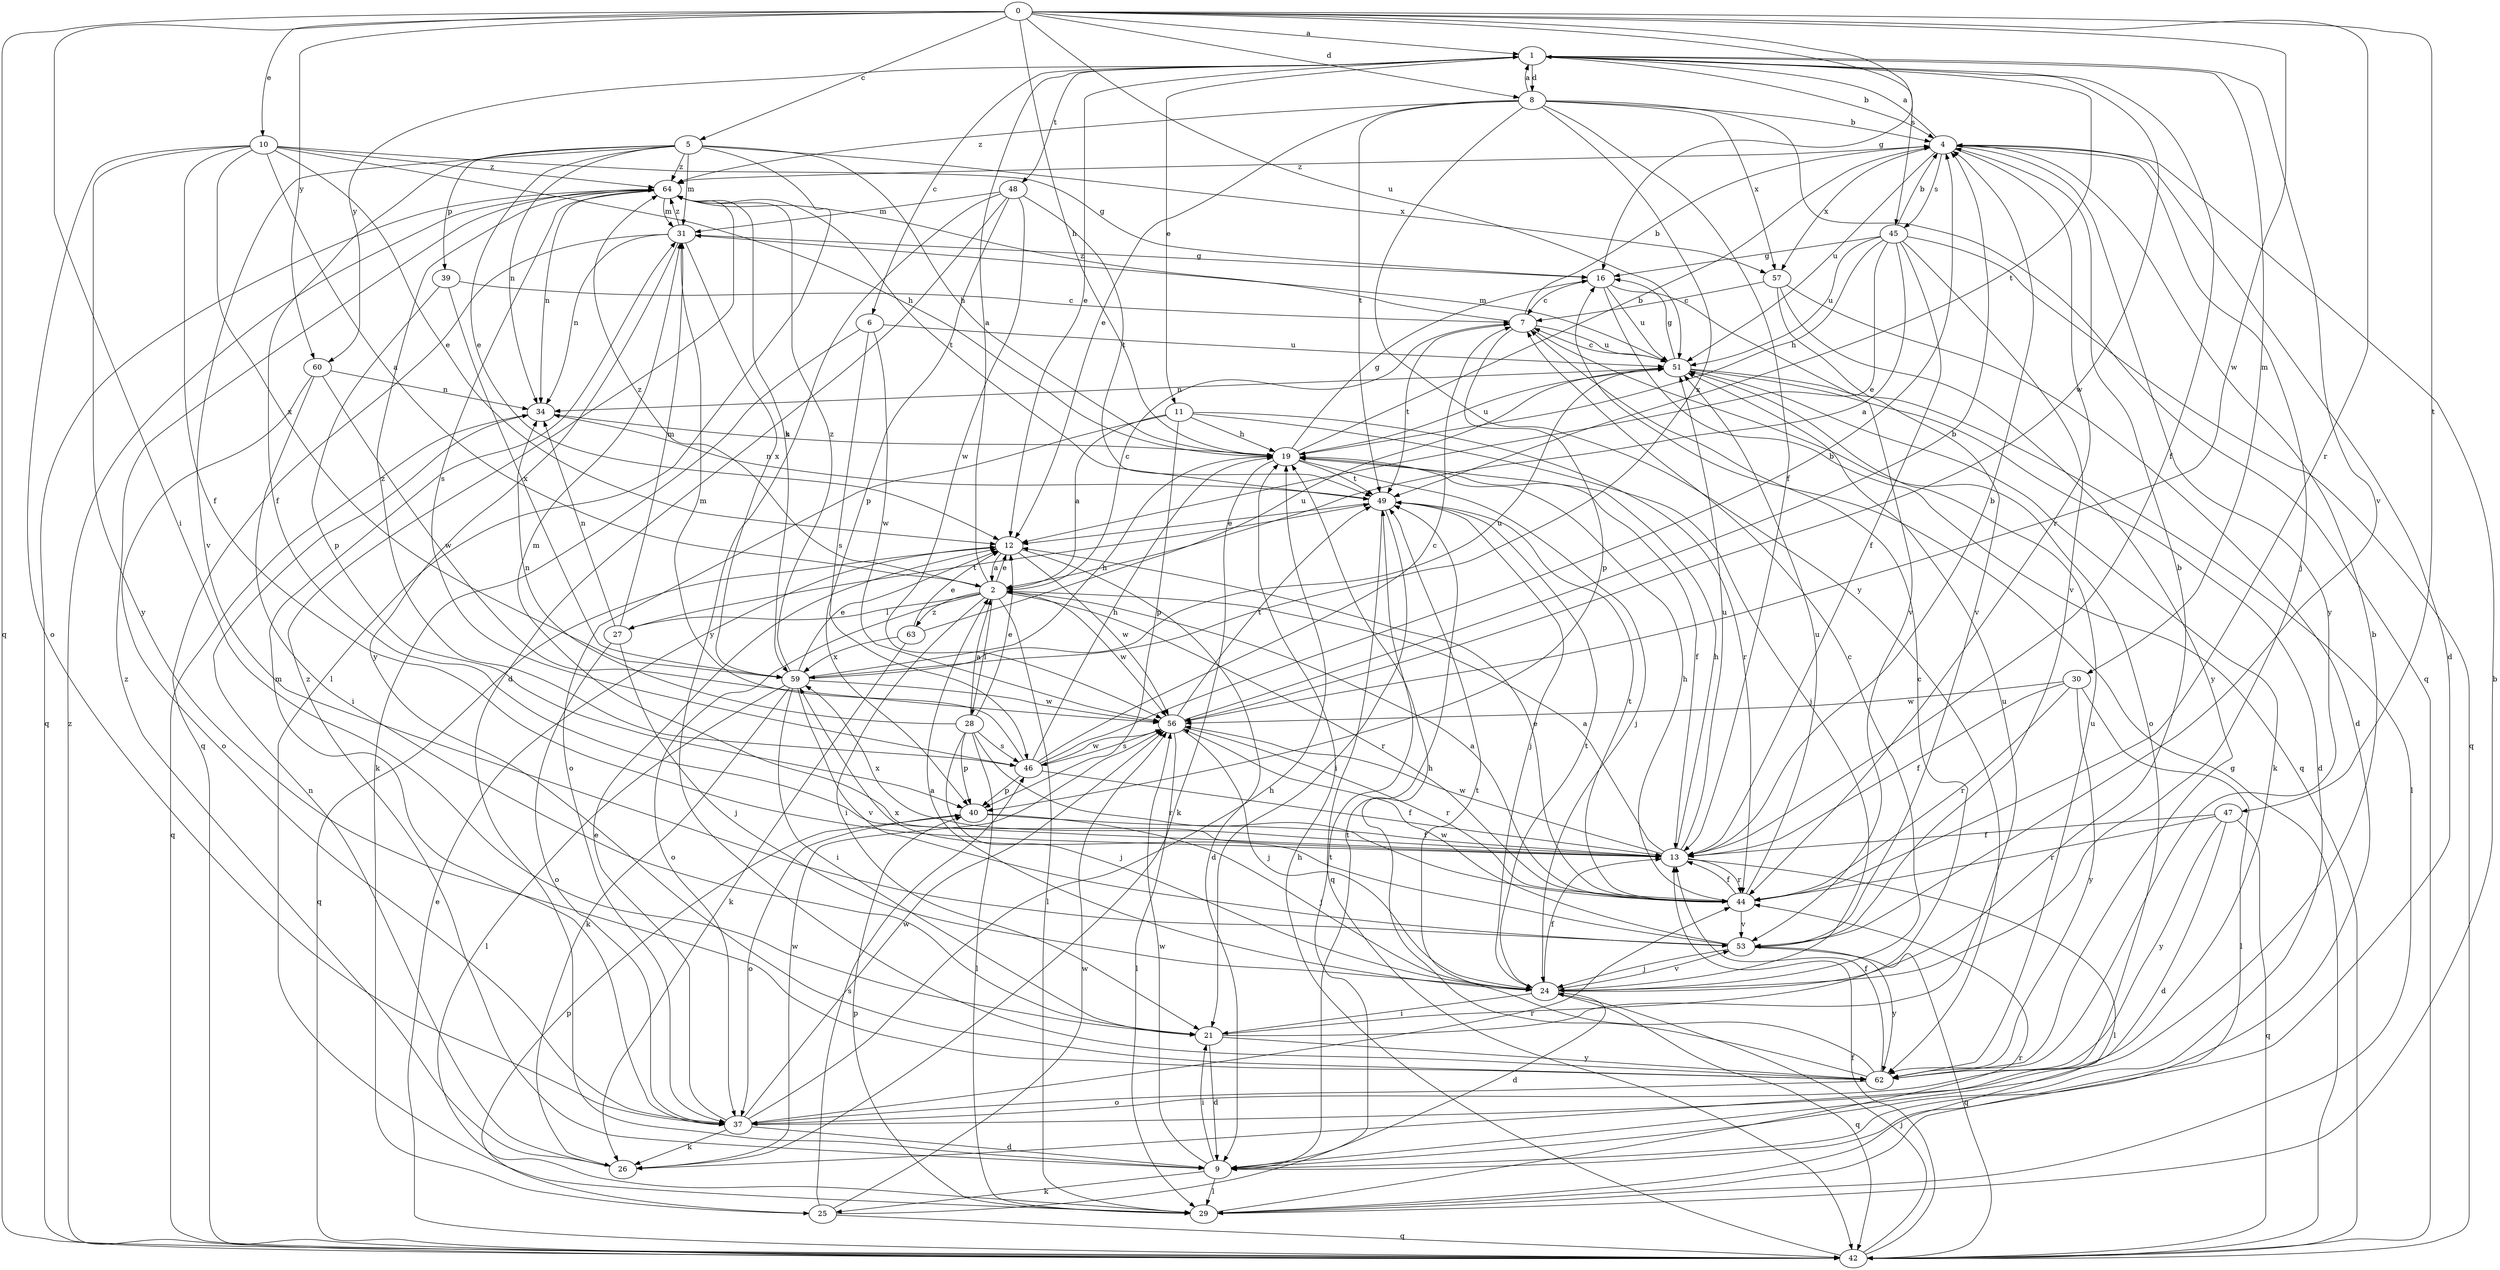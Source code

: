 strict digraph  {
0;
1;
2;
4;
5;
6;
7;
8;
9;
10;
11;
12;
13;
16;
19;
21;
24;
25;
26;
27;
28;
29;
30;
31;
34;
37;
39;
40;
42;
44;
45;
46;
47;
48;
49;
51;
53;
56;
57;
59;
60;
62;
63;
64;
0 -> 1  [label=a];
0 -> 5  [label=c];
0 -> 8  [label=d];
0 -> 10  [label=e];
0 -> 16  [label=g];
0 -> 19  [label=h];
0 -> 21  [label=i];
0 -> 42  [label=q];
0 -> 44  [label=r];
0 -> 45  [label=s];
0 -> 47  [label=t];
0 -> 51  [label=u];
0 -> 56  [label=w];
0 -> 60  [label=y];
1 -> 4  [label=b];
1 -> 6  [label=c];
1 -> 8  [label=d];
1 -> 11  [label=e];
1 -> 12  [label=e];
1 -> 13  [label=f];
1 -> 30  [label=m];
1 -> 48  [label=t];
1 -> 49  [label=t];
1 -> 53  [label=v];
1 -> 56  [label=w];
1 -> 60  [label=y];
2 -> 1  [label=a];
2 -> 7  [label=c];
2 -> 12  [label=e];
2 -> 21  [label=i];
2 -> 27  [label=l];
2 -> 28  [label=l];
2 -> 29  [label=l];
2 -> 37  [label=o];
2 -> 44  [label=r];
2 -> 56  [label=w];
2 -> 63  [label=z];
2 -> 64  [label=z];
4 -> 1  [label=a];
4 -> 9  [label=d];
4 -> 24  [label=j];
4 -> 44  [label=r];
4 -> 45  [label=s];
4 -> 51  [label=u];
4 -> 57  [label=x];
4 -> 62  [label=y];
4 -> 64  [label=z];
5 -> 12  [label=e];
5 -> 13  [label=f];
5 -> 19  [label=h];
5 -> 29  [label=l];
5 -> 31  [label=m];
5 -> 34  [label=n];
5 -> 39  [label=p];
5 -> 53  [label=v];
5 -> 57  [label=x];
5 -> 64  [label=z];
6 -> 25  [label=k];
6 -> 46  [label=s];
6 -> 51  [label=u];
6 -> 56  [label=w];
7 -> 4  [label=b];
7 -> 37  [label=o];
7 -> 40  [label=p];
7 -> 49  [label=t];
7 -> 51  [label=u];
7 -> 64  [label=z];
8 -> 1  [label=a];
8 -> 4  [label=b];
8 -> 12  [label=e];
8 -> 13  [label=f];
8 -> 42  [label=q];
8 -> 49  [label=t];
8 -> 57  [label=x];
8 -> 59  [label=x];
8 -> 62  [label=y];
8 -> 64  [label=z];
9 -> 21  [label=i];
9 -> 25  [label=k];
9 -> 29  [label=l];
9 -> 49  [label=t];
9 -> 56  [label=w];
9 -> 64  [label=z];
10 -> 2  [label=a];
10 -> 12  [label=e];
10 -> 13  [label=f];
10 -> 16  [label=g];
10 -> 19  [label=h];
10 -> 37  [label=o];
10 -> 59  [label=x];
10 -> 62  [label=y];
10 -> 64  [label=z];
11 -> 2  [label=a];
11 -> 19  [label=h];
11 -> 24  [label=j];
11 -> 37  [label=o];
11 -> 40  [label=p];
11 -> 44  [label=r];
12 -> 2  [label=a];
12 -> 9  [label=d];
12 -> 42  [label=q];
12 -> 56  [label=w];
13 -> 2  [label=a];
13 -> 4  [label=b];
13 -> 19  [label=h];
13 -> 29  [label=l];
13 -> 31  [label=m];
13 -> 44  [label=r];
13 -> 51  [label=u];
13 -> 56  [label=w];
13 -> 59  [label=x];
16 -> 7  [label=c];
16 -> 42  [label=q];
16 -> 51  [label=u];
16 -> 53  [label=v];
19 -> 4  [label=b];
19 -> 13  [label=f];
19 -> 16  [label=g];
19 -> 24  [label=j];
19 -> 26  [label=k];
19 -> 49  [label=t];
19 -> 51  [label=u];
21 -> 7  [label=c];
21 -> 9  [label=d];
21 -> 51  [label=u];
21 -> 62  [label=y];
24 -> 2  [label=a];
24 -> 4  [label=b];
24 -> 7  [label=c];
24 -> 9  [label=d];
24 -> 13  [label=f];
24 -> 21  [label=i];
24 -> 42  [label=q];
24 -> 49  [label=t];
24 -> 53  [label=v];
25 -> 40  [label=p];
25 -> 42  [label=q];
25 -> 46  [label=s];
25 -> 49  [label=t];
25 -> 56  [label=w];
26 -> 34  [label=n];
26 -> 56  [label=w];
26 -> 64  [label=z];
27 -> 24  [label=j];
27 -> 31  [label=m];
27 -> 34  [label=n];
27 -> 37  [label=o];
27 -> 49  [label=t];
28 -> 2  [label=a];
28 -> 12  [label=e];
28 -> 24  [label=j];
28 -> 29  [label=l];
28 -> 34  [label=n];
28 -> 40  [label=p];
28 -> 44  [label=r];
28 -> 46  [label=s];
29 -> 4  [label=b];
29 -> 40  [label=p];
29 -> 44  [label=r];
30 -> 13  [label=f];
30 -> 29  [label=l];
30 -> 44  [label=r];
30 -> 56  [label=w];
30 -> 62  [label=y];
31 -> 16  [label=g];
31 -> 34  [label=n];
31 -> 42  [label=q];
31 -> 59  [label=x];
31 -> 62  [label=y];
31 -> 64  [label=z];
34 -> 19  [label=h];
34 -> 42  [label=q];
37 -> 4  [label=b];
37 -> 9  [label=d];
37 -> 12  [label=e];
37 -> 19  [label=h];
37 -> 26  [label=k];
37 -> 31  [label=m];
37 -> 44  [label=r];
37 -> 56  [label=w];
39 -> 7  [label=c];
39 -> 40  [label=p];
39 -> 59  [label=x];
40 -> 13  [label=f];
40 -> 24  [label=j];
40 -> 37  [label=o];
42 -> 12  [label=e];
42 -> 13  [label=f];
42 -> 16  [label=g];
42 -> 19  [label=h];
42 -> 24  [label=j];
42 -> 64  [label=z];
44 -> 2  [label=a];
44 -> 12  [label=e];
44 -> 13  [label=f];
44 -> 19  [label=h];
44 -> 49  [label=t];
44 -> 51  [label=u];
44 -> 53  [label=v];
45 -> 2  [label=a];
45 -> 4  [label=b];
45 -> 12  [label=e];
45 -> 13  [label=f];
45 -> 16  [label=g];
45 -> 19  [label=h];
45 -> 42  [label=q];
45 -> 51  [label=u];
45 -> 53  [label=v];
46 -> 4  [label=b];
46 -> 7  [label=c];
46 -> 13  [label=f];
46 -> 19  [label=h];
46 -> 31  [label=m];
46 -> 40  [label=p];
46 -> 56  [label=w];
46 -> 64  [label=z];
47 -> 9  [label=d];
47 -> 13  [label=f];
47 -> 42  [label=q];
47 -> 44  [label=r];
47 -> 62  [label=y];
48 -> 9  [label=d];
48 -> 31  [label=m];
48 -> 40  [label=p];
48 -> 49  [label=t];
48 -> 56  [label=w];
48 -> 62  [label=y];
49 -> 12  [label=e];
49 -> 21  [label=i];
49 -> 24  [label=j];
49 -> 34  [label=n];
49 -> 42  [label=q];
51 -> 7  [label=c];
51 -> 9  [label=d];
51 -> 16  [label=g];
51 -> 26  [label=k];
51 -> 29  [label=l];
51 -> 31  [label=m];
51 -> 34  [label=n];
53 -> 24  [label=j];
53 -> 42  [label=q];
53 -> 56  [label=w];
53 -> 59  [label=x];
53 -> 62  [label=y];
56 -> 4  [label=b];
56 -> 24  [label=j];
56 -> 29  [label=l];
56 -> 44  [label=r];
56 -> 46  [label=s];
56 -> 49  [label=t];
57 -> 7  [label=c];
57 -> 9  [label=d];
57 -> 53  [label=v];
57 -> 62  [label=y];
59 -> 12  [label=e];
59 -> 19  [label=h];
59 -> 21  [label=i];
59 -> 26  [label=k];
59 -> 29  [label=l];
59 -> 51  [label=u];
59 -> 53  [label=v];
59 -> 56  [label=w];
59 -> 64  [label=z];
60 -> 21  [label=i];
60 -> 34  [label=n];
60 -> 37  [label=o];
60 -> 56  [label=w];
62 -> 13  [label=f];
62 -> 19  [label=h];
62 -> 37  [label=o];
62 -> 49  [label=t];
62 -> 51  [label=u];
63 -> 12  [label=e];
63 -> 26  [label=k];
63 -> 51  [label=u];
63 -> 59  [label=x];
64 -> 31  [label=m];
64 -> 34  [label=n];
64 -> 42  [label=q];
64 -> 46  [label=s];
64 -> 49  [label=t];
64 -> 59  [label=x];
}
